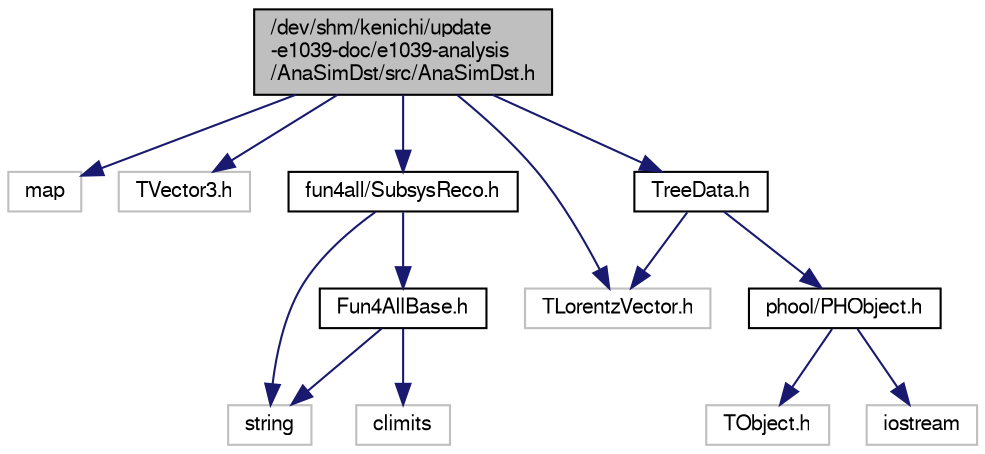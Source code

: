 digraph "/dev/shm/kenichi/update-e1039-doc/e1039-analysis/AnaSimDst/src/AnaSimDst.h"
{
  bgcolor="transparent";
  edge [fontname="FreeSans",fontsize="10",labelfontname="FreeSans",labelfontsize="10"];
  node [fontname="FreeSans",fontsize="10",shape=record];
  Node1 [label="/dev/shm/kenichi/update\l-e1039-doc/e1039-analysis\l/AnaSimDst/src/AnaSimDst.h",height=0.2,width=0.4,color="black", fillcolor="grey75", style="filled" fontcolor="black"];
  Node1 -> Node2 [color="midnightblue",fontsize="10",style="solid",fontname="FreeSans"];
  Node2 [label="map",height=0.2,width=0.4,color="grey75"];
  Node1 -> Node3 [color="midnightblue",fontsize="10",style="solid",fontname="FreeSans"];
  Node3 [label="TVector3.h",height=0.2,width=0.4,color="grey75"];
  Node1 -> Node4 [color="midnightblue",fontsize="10",style="solid",fontname="FreeSans"];
  Node4 [label="TLorentzVector.h",height=0.2,width=0.4,color="grey75"];
  Node1 -> Node5 [color="midnightblue",fontsize="10",style="solid",fontname="FreeSans"];
  Node5 [label="fun4all/SubsysReco.h",height=0.2,width=0.4,color="black",URL="$d5/dc2/SubsysReco_8h.html"];
  Node5 -> Node6 [color="midnightblue",fontsize="10",style="solid",fontname="FreeSans"];
  Node6 [label="Fun4AllBase.h",height=0.2,width=0.4,color="black",URL="$d2/de7/Fun4AllBase_8h.html"];
  Node6 -> Node7 [color="midnightblue",fontsize="10",style="solid",fontname="FreeSans"];
  Node7 [label="string",height=0.2,width=0.4,color="grey75"];
  Node6 -> Node8 [color="midnightblue",fontsize="10",style="solid",fontname="FreeSans"];
  Node8 [label="climits",height=0.2,width=0.4,color="grey75"];
  Node5 -> Node7 [color="midnightblue",fontsize="10",style="solid",fontname="FreeSans"];
  Node1 -> Node9 [color="midnightblue",fontsize="10",style="solid",fontname="FreeSans"];
  Node9 [label="TreeData.h",height=0.2,width=0.4,color="black",URL="$d2/d5d/TreeData_8h.html"];
  Node9 -> Node10 [color="midnightblue",fontsize="10",style="solid",fontname="FreeSans"];
  Node10 [label="phool/PHObject.h",height=0.2,width=0.4,color="black",URL="$df/d32/PHObject_8h.html"];
  Node10 -> Node11 [color="midnightblue",fontsize="10",style="solid",fontname="FreeSans"];
  Node11 [label="TObject.h",height=0.2,width=0.4,color="grey75"];
  Node10 -> Node12 [color="midnightblue",fontsize="10",style="solid",fontname="FreeSans"];
  Node12 [label="iostream",height=0.2,width=0.4,color="grey75"];
  Node9 -> Node4 [color="midnightblue",fontsize="10",style="solid",fontname="FreeSans"];
}
